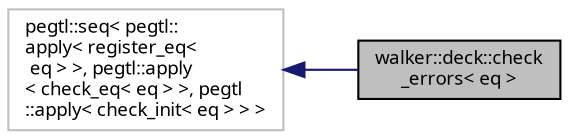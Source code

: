 digraph "walker::deck::check_errors&lt; eq &gt;"
{
 // INTERACTIVE_SVG=YES
  bgcolor="transparent";
  edge [fontname="sans-serif",fontsize="9",labelfontname="sans-serif",labelfontsize="9"];
  node [fontname="sans-serif",fontsize="9",shape=record];
  rankdir="LR";
  Node1 [label="walker::deck::check\l_errors\< eq \>",height=0.2,width=0.4,color="black", fillcolor="grey75", style="filled", fontcolor="black"];
  Node2 -> Node1 [dir="back",color="midnightblue",fontsize="9",style="solid",fontname="sans-serif"];
  Node2 [label="pegtl::seq\< pegtl::\lapply\< register_eq\<\l eq \> \>, pegtl::apply\l\< check_eq\< eq \> \>, pegtl\l::apply\< check_init\< eq \> \> \>",height=0.2,width=0.4,color="grey75"];
}
